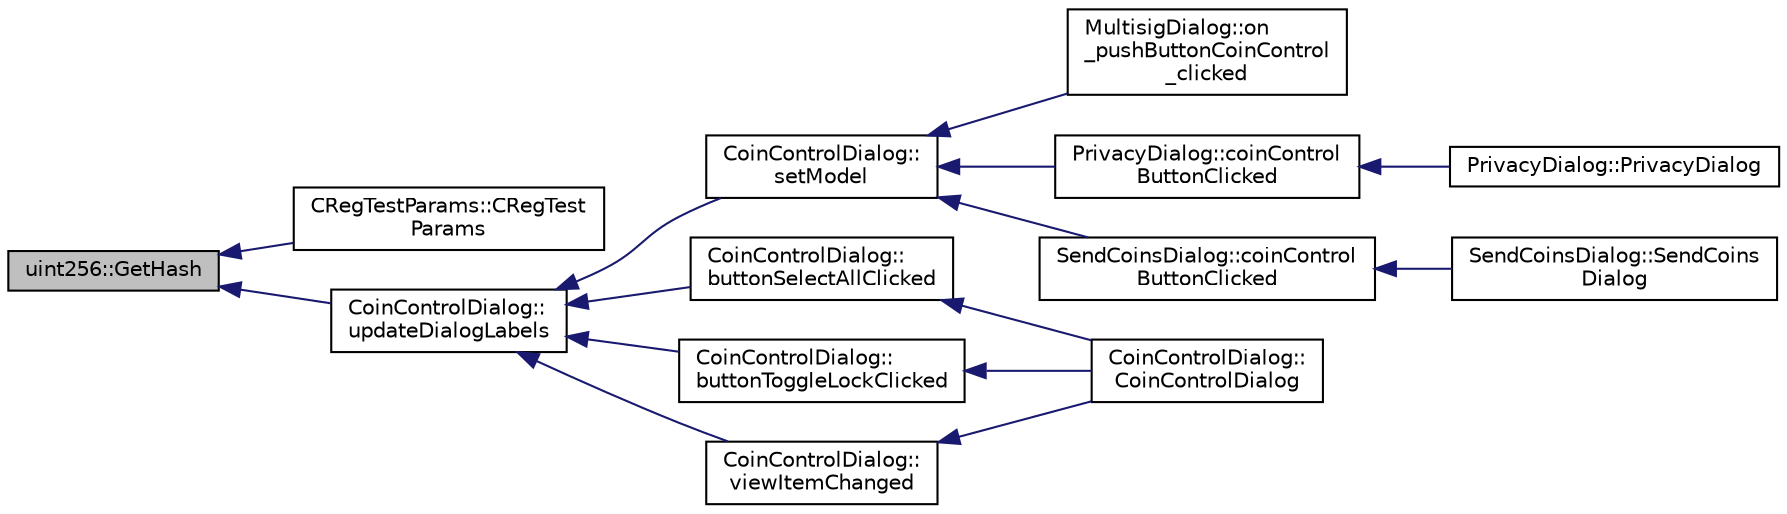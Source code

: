 digraph "uint256::GetHash"
{
  edge [fontname="Helvetica",fontsize="10",labelfontname="Helvetica",labelfontsize="10"];
  node [fontname="Helvetica",fontsize="10",shape=record];
  rankdir="LR";
  Node27 [label="uint256::GetHash",height=0.2,width=0.4,color="black", fillcolor="grey75", style="filled", fontcolor="black"];
  Node27 -> Node28 [dir="back",color="midnightblue",fontsize="10",style="solid",fontname="Helvetica"];
  Node28 [label="CRegTestParams::CRegTest\lParams",height=0.2,width=0.4,color="black", fillcolor="white", style="filled",URL="$class_c_reg_test_params.html#aceca5a50765323f150ac608ca43db4fd"];
  Node27 -> Node29 [dir="back",color="midnightblue",fontsize="10",style="solid",fontname="Helvetica"];
  Node29 [label="CoinControlDialog::\lupdateDialogLabels",height=0.2,width=0.4,color="black", fillcolor="white", style="filled",URL="$class_coin_control_dialog.html#ae0162e01893a3c85aeeee743c1cb1084"];
  Node29 -> Node30 [dir="back",color="midnightblue",fontsize="10",style="solid",fontname="Helvetica"];
  Node30 [label="CoinControlDialog::\lsetModel",height=0.2,width=0.4,color="black", fillcolor="white", style="filled",URL="$class_coin_control_dialog.html#a4c34a48574814089c54f763a22f5317a"];
  Node30 -> Node31 [dir="back",color="midnightblue",fontsize="10",style="solid",fontname="Helvetica"];
  Node31 [label="MultisigDialog::on\l_pushButtonCoinControl\l_clicked",height=0.2,width=0.4,color="black", fillcolor="white", style="filled",URL="$class_multisig_dialog.html#a3d21b360d294040f947ce6cc685dfdfa"];
  Node30 -> Node32 [dir="back",color="midnightblue",fontsize="10",style="solid",fontname="Helvetica"];
  Node32 [label="PrivacyDialog::coinControl\lButtonClicked",height=0.2,width=0.4,color="black", fillcolor="white", style="filled",URL="$class_privacy_dialog.html#a16488c5d2fb41caedb18e9a6c1a376bb"];
  Node32 -> Node33 [dir="back",color="midnightblue",fontsize="10",style="solid",fontname="Helvetica"];
  Node33 [label="PrivacyDialog::PrivacyDialog",height=0.2,width=0.4,color="black", fillcolor="white", style="filled",URL="$class_privacy_dialog.html#ab7308b7ed5782dfa26fb1f216385207c"];
  Node30 -> Node34 [dir="back",color="midnightblue",fontsize="10",style="solid",fontname="Helvetica"];
  Node34 [label="SendCoinsDialog::coinControl\lButtonClicked",height=0.2,width=0.4,color="black", fillcolor="white", style="filled",URL="$class_send_coins_dialog.html#a59d757d9e4bea5b380eb480fd79cfb49"];
  Node34 -> Node35 [dir="back",color="midnightblue",fontsize="10",style="solid",fontname="Helvetica"];
  Node35 [label="SendCoinsDialog::SendCoins\lDialog",height=0.2,width=0.4,color="black", fillcolor="white", style="filled",URL="$class_send_coins_dialog.html#a0df5bc29d1df68eda44826651afc595f"];
  Node29 -> Node36 [dir="back",color="midnightblue",fontsize="10",style="solid",fontname="Helvetica"];
  Node36 [label="CoinControlDialog::\lbuttonSelectAllClicked",height=0.2,width=0.4,color="black", fillcolor="white", style="filled",URL="$class_coin_control_dialog.html#ae106a71c5b87ac8bea8c52e7c4f4a129"];
  Node36 -> Node37 [dir="back",color="midnightblue",fontsize="10",style="solid",fontname="Helvetica"];
  Node37 [label="CoinControlDialog::\lCoinControlDialog",height=0.2,width=0.4,color="black", fillcolor="white", style="filled",URL="$class_coin_control_dialog.html#a8eafb58ed1c5668af9a4890704136671"];
  Node29 -> Node38 [dir="back",color="midnightblue",fontsize="10",style="solid",fontname="Helvetica"];
  Node38 [label="CoinControlDialog::\lbuttonToggleLockClicked",height=0.2,width=0.4,color="black", fillcolor="white", style="filled",URL="$class_coin_control_dialog.html#a6da2f01f4e266766a0be3609890b22f2"];
  Node38 -> Node37 [dir="back",color="midnightblue",fontsize="10",style="solid",fontname="Helvetica"];
  Node29 -> Node39 [dir="back",color="midnightblue",fontsize="10",style="solid",fontname="Helvetica"];
  Node39 [label="CoinControlDialog::\lviewItemChanged",height=0.2,width=0.4,color="black", fillcolor="white", style="filled",URL="$class_coin_control_dialog.html#ac3c37dabd83f71d9c96bf5567fe85234"];
  Node39 -> Node37 [dir="back",color="midnightblue",fontsize="10",style="solid",fontname="Helvetica"];
}
